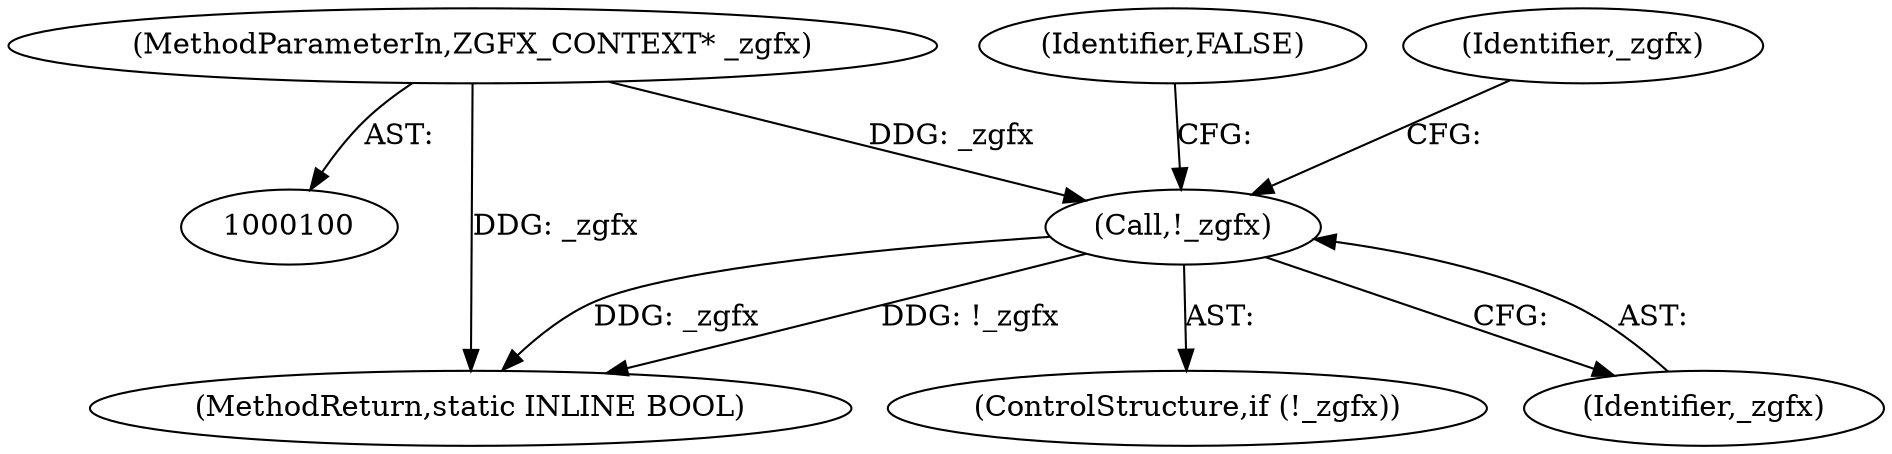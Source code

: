 digraph "0_FreeRDP_17c363a5162fd4dc77b1df54e48d7bd9bf6b3be7@pointer" {
"1000101" [label="(MethodParameterIn,ZGFX_CONTEXT* _zgfx)"];
"1000105" [label="(Call,!_zgfx)"];
"1000108" [label="(Identifier,FALSE)"];
"1000177" [label="(MethodReturn,static INLINE BOOL)"];
"1000112" [label="(Identifier,_zgfx)"];
"1000104" [label="(ControlStructure,if (!_zgfx))"];
"1000106" [label="(Identifier,_zgfx)"];
"1000101" [label="(MethodParameterIn,ZGFX_CONTEXT* _zgfx)"];
"1000105" [label="(Call,!_zgfx)"];
"1000101" -> "1000100"  [label="AST: "];
"1000101" -> "1000177"  [label="DDG: _zgfx"];
"1000101" -> "1000105"  [label="DDG: _zgfx"];
"1000105" -> "1000104"  [label="AST: "];
"1000105" -> "1000106"  [label="CFG: "];
"1000106" -> "1000105"  [label="AST: "];
"1000108" -> "1000105"  [label="CFG: "];
"1000112" -> "1000105"  [label="CFG: "];
"1000105" -> "1000177"  [label="DDG: !_zgfx"];
"1000105" -> "1000177"  [label="DDG: _zgfx"];
}
